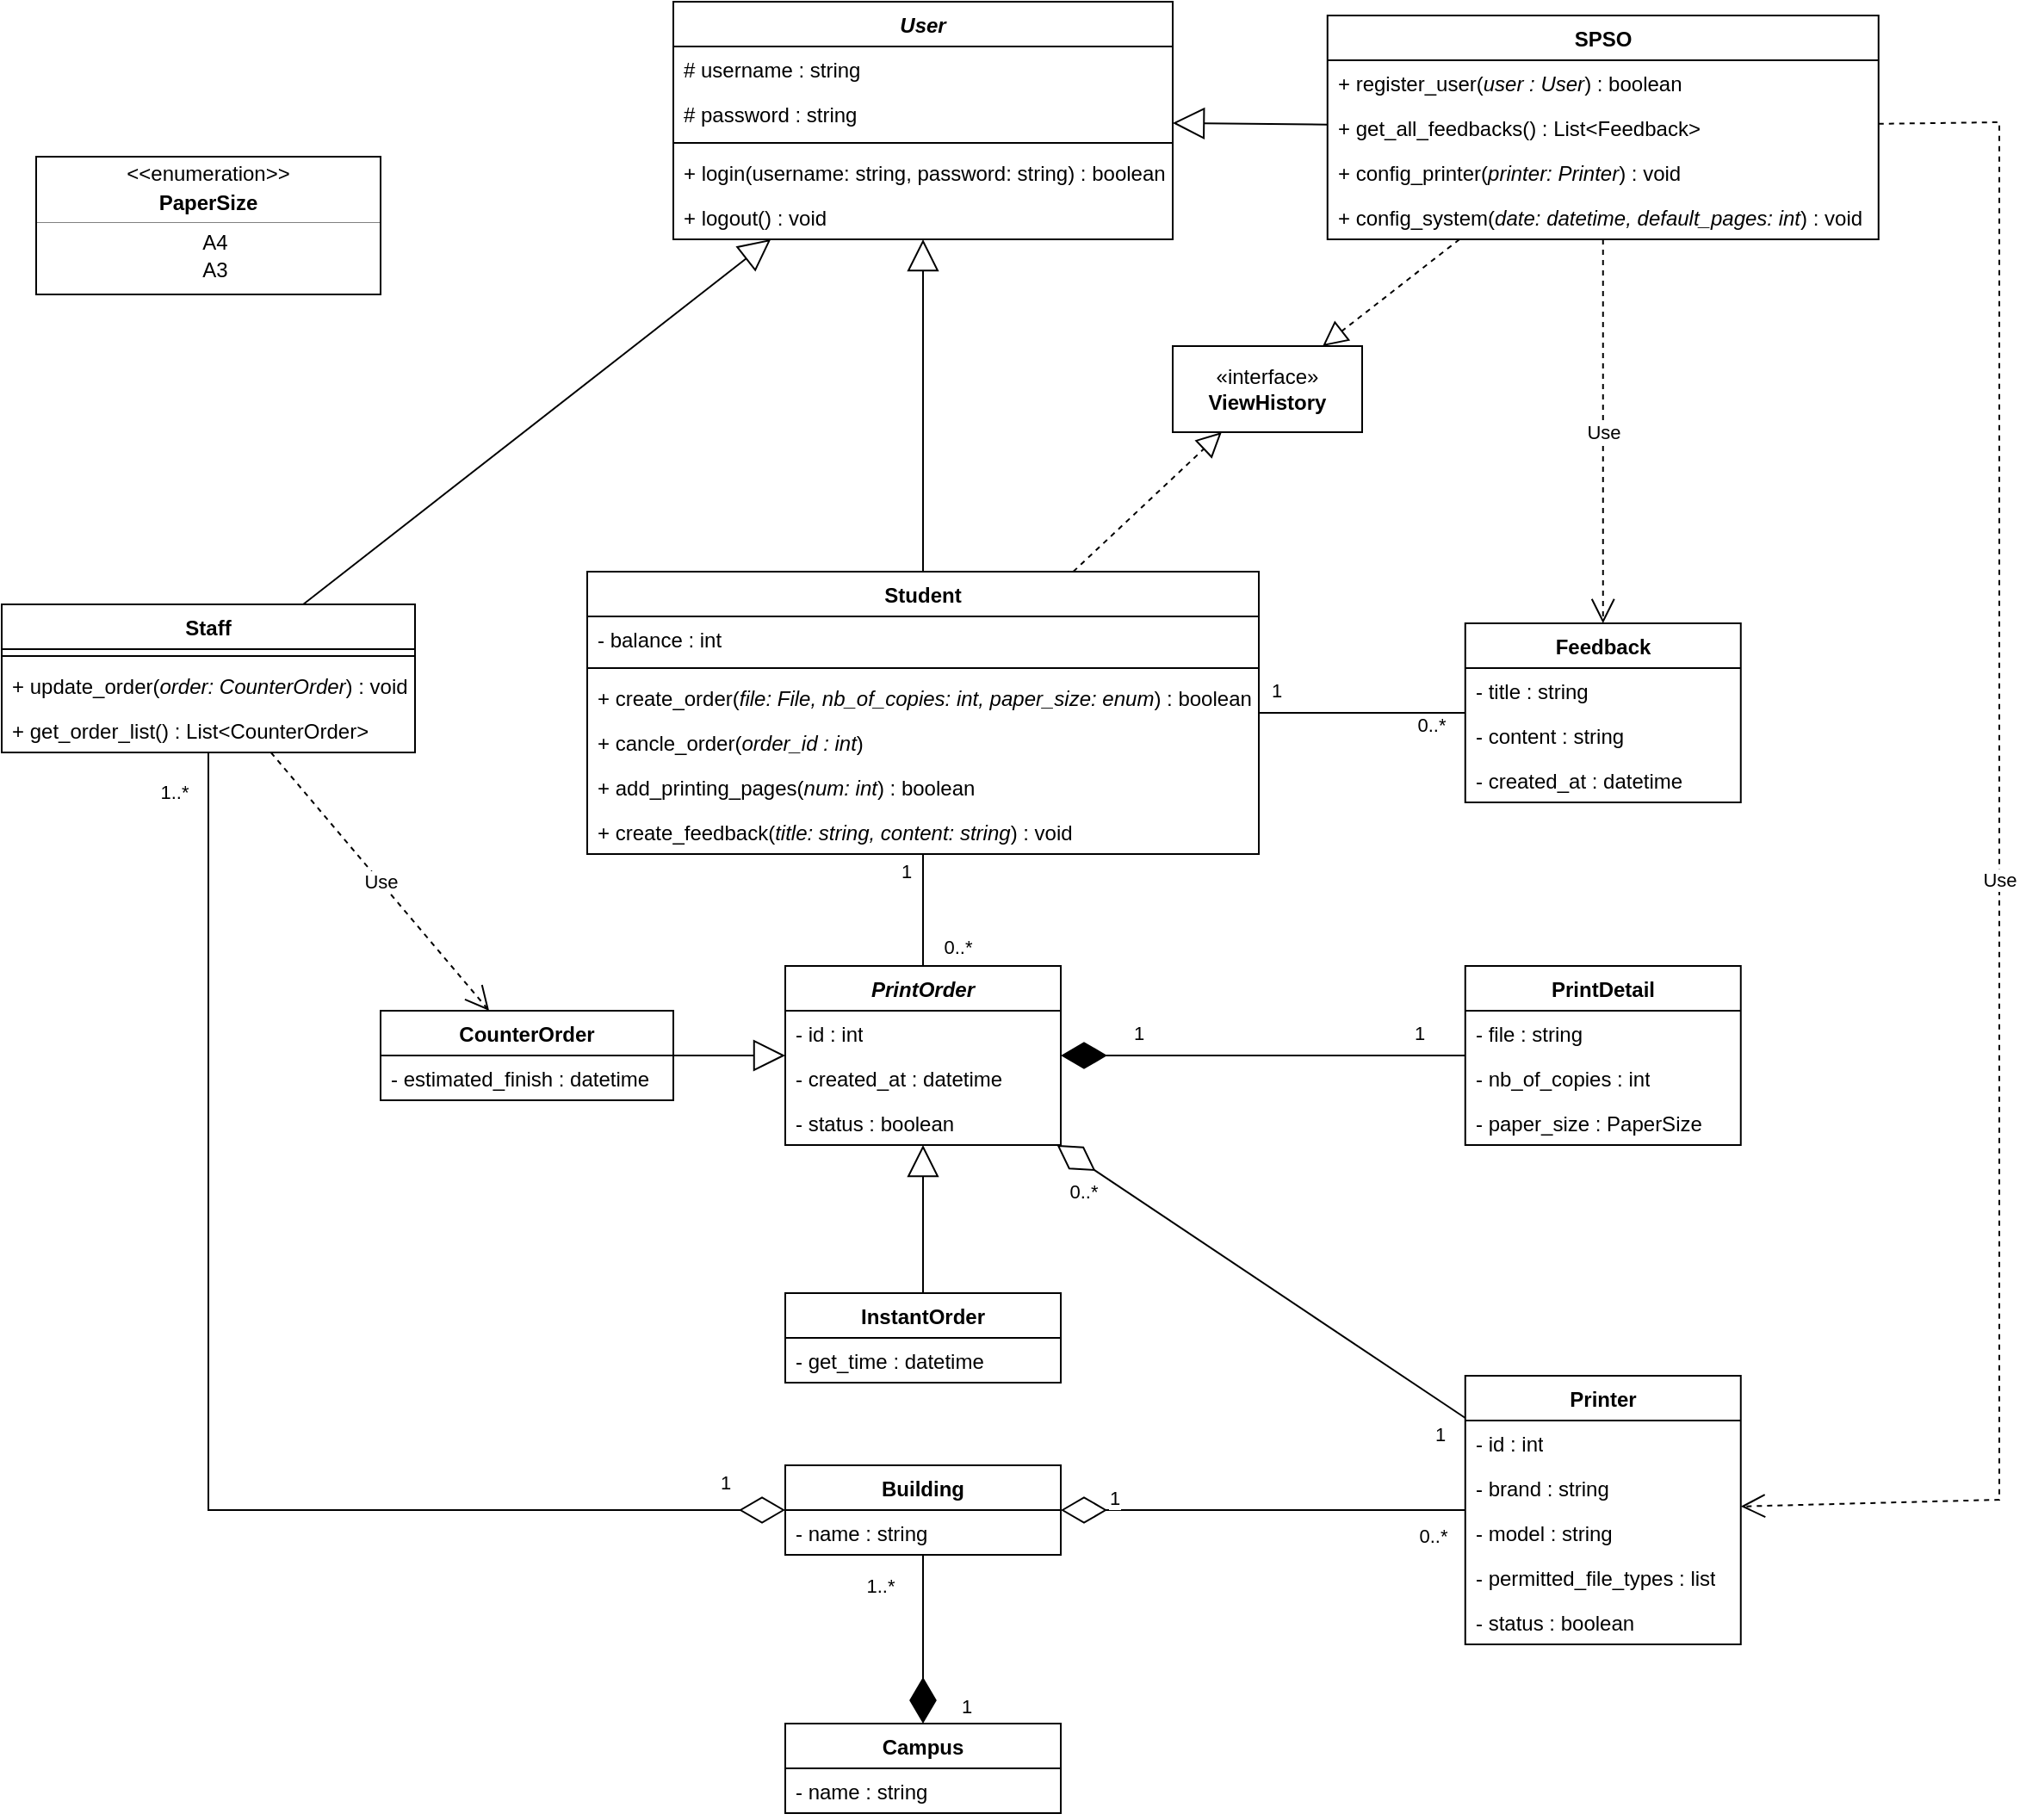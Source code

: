 <mxfile version="24.8.3">
  <diagram name="Trang-1" id="R7QnyIHVJCvonXuovxj-">
    <mxGraphModel dx="1926" dy="1877" grid="1" gridSize="10" guides="1" tooltips="1" connect="1" arrows="1" fold="1" page="1" pageScale="1" pageWidth="827" pageHeight="1169" math="0" shadow="0">
      <root>
        <mxCell id="0" />
        <mxCell id="1" parent="0" />
        <mxCell id="BREXki8vrTVY7rMbNAXE-2" value="&lt;i&gt;User&lt;/i&gt;" style="swimlane;fontStyle=1;align=center;verticalAlign=top;childLayout=stackLayout;horizontal=1;startSize=26;horizontalStack=0;resizeParent=1;resizeParentMax=0;resizeLast=0;collapsible=1;marginBottom=0;whiteSpace=wrap;html=1;" parent="1" vertex="1">
          <mxGeometry x="230" y="-20" width="290" height="138" as="geometry" />
        </mxCell>
        <mxCell id="BREXki8vrTVY7rMbNAXE-3" value="# username : string" style="text;strokeColor=none;fillColor=none;align=left;verticalAlign=top;spacingLeft=4;spacingRight=4;overflow=hidden;rotatable=0;points=[[0,0.5],[1,0.5]];portConstraint=eastwest;whiteSpace=wrap;html=1;" parent="BREXki8vrTVY7rMbNAXE-2" vertex="1">
          <mxGeometry y="26" width="290" height="26" as="geometry" />
        </mxCell>
        <mxCell id="SwU_xEo3G6D-vkzYV19e-13" value="# password : string" style="text;strokeColor=none;fillColor=none;align=left;verticalAlign=top;spacingLeft=4;spacingRight=4;overflow=hidden;rotatable=0;points=[[0,0.5],[1,0.5]];portConstraint=eastwest;whiteSpace=wrap;html=1;" parent="BREXki8vrTVY7rMbNAXE-2" vertex="1">
          <mxGeometry y="52" width="290" height="26" as="geometry" />
        </mxCell>
        <mxCell id="BREXki8vrTVY7rMbNAXE-4" value="" style="line;strokeWidth=1;fillColor=none;align=left;verticalAlign=middle;spacingTop=-1;spacingLeft=3;spacingRight=3;rotatable=0;labelPosition=right;points=[];portConstraint=eastwest;strokeColor=inherit;" parent="BREXki8vrTVY7rMbNAXE-2" vertex="1">
          <mxGeometry y="78" width="290" height="8" as="geometry" />
        </mxCell>
        <mxCell id="yJNHZ45TnXnJBEEuDK8V-1" value="+ login(username: string, password: string) : boolean" style="text;strokeColor=none;fillColor=none;align=left;verticalAlign=top;spacingLeft=4;spacingRight=4;overflow=hidden;rotatable=0;points=[[0,0.5],[1,0.5]];portConstraint=eastwest;whiteSpace=wrap;html=1;" parent="BREXki8vrTVY7rMbNAXE-2" vertex="1">
          <mxGeometry y="86" width="290" height="26" as="geometry" />
        </mxCell>
        <mxCell id="yJNHZ45TnXnJBEEuDK8V-2" value="+ logout() : void" style="text;strokeColor=none;fillColor=none;align=left;verticalAlign=top;spacingLeft=4;spacingRight=4;overflow=hidden;rotatable=0;points=[[0,0.5],[1,0.5]];portConstraint=eastwest;whiteSpace=wrap;html=1;" parent="BREXki8vrTVY7rMbNAXE-2" vertex="1">
          <mxGeometry y="112" width="290" height="26" as="geometry" />
        </mxCell>
        <mxCell id="BREXki8vrTVY7rMbNAXE-6" value="Staff" style="swimlane;fontStyle=1;align=center;verticalAlign=top;childLayout=stackLayout;horizontal=1;startSize=26;horizontalStack=0;resizeParent=1;resizeParentMax=0;resizeLast=0;collapsible=1;marginBottom=0;whiteSpace=wrap;html=1;" parent="1" vertex="1">
          <mxGeometry x="-160" y="330" width="240" height="86" as="geometry" />
        </mxCell>
        <mxCell id="BREXki8vrTVY7rMbNAXE-8" value="" style="line;strokeWidth=1;fillColor=none;align=left;verticalAlign=middle;spacingTop=-1;spacingLeft=3;spacingRight=3;rotatable=0;labelPosition=right;points=[];portConstraint=eastwest;strokeColor=inherit;" parent="BREXki8vrTVY7rMbNAXE-6" vertex="1">
          <mxGeometry y="26" width="240" height="8" as="geometry" />
        </mxCell>
        <mxCell id="BREXki8vrTVY7rMbNAXE-9" value="+ update_order(&lt;i&gt;order: CounterOrder&lt;/i&gt;) : void" style="text;strokeColor=none;fillColor=none;align=left;verticalAlign=top;spacingLeft=4;spacingRight=4;overflow=hidden;rotatable=0;points=[[0,0.5],[1,0.5]];portConstraint=eastwest;whiteSpace=wrap;html=1;" parent="BREXki8vrTVY7rMbNAXE-6" vertex="1">
          <mxGeometry y="34" width="240" height="26" as="geometry" />
        </mxCell>
        <mxCell id="SwU_xEo3G6D-vkzYV19e-18" value="+ get_order_list() : List&amp;lt;CounterOrder&amp;gt;" style="text;strokeColor=none;fillColor=none;align=left;verticalAlign=top;spacingLeft=4;spacingRight=4;overflow=hidden;rotatable=0;points=[[0,0.5],[1,0.5]];portConstraint=eastwest;whiteSpace=wrap;html=1;" parent="BREXki8vrTVY7rMbNAXE-6" vertex="1">
          <mxGeometry y="60" width="240" height="26" as="geometry" />
        </mxCell>
        <mxCell id="BREXki8vrTVY7rMbNAXE-10" value="Student" style="swimlane;fontStyle=1;align=center;verticalAlign=top;childLayout=stackLayout;horizontal=1;startSize=26;horizontalStack=0;resizeParent=1;resizeParentMax=0;resizeLast=0;collapsible=1;marginBottom=0;whiteSpace=wrap;html=1;" parent="1" vertex="1">
          <mxGeometry x="180" y="311" width="390" height="164" as="geometry" />
        </mxCell>
        <mxCell id="BREXki8vrTVY7rMbNAXE-11" value="- balance : int" style="text;strokeColor=none;fillColor=none;align=left;verticalAlign=top;spacingLeft=4;spacingRight=4;overflow=hidden;rotatable=0;points=[[0,0.5],[1,0.5]];portConstraint=eastwest;whiteSpace=wrap;html=1;" parent="BREXki8vrTVY7rMbNAXE-10" vertex="1">
          <mxGeometry y="26" width="390" height="26" as="geometry" />
        </mxCell>
        <mxCell id="BREXki8vrTVY7rMbNAXE-12" value="" style="line;strokeWidth=1;fillColor=none;align=left;verticalAlign=middle;spacingTop=-1;spacingLeft=3;spacingRight=3;rotatable=0;labelPosition=right;points=[];portConstraint=eastwest;strokeColor=inherit;" parent="BREXki8vrTVY7rMbNAXE-10" vertex="1">
          <mxGeometry y="52" width="390" height="8" as="geometry" />
        </mxCell>
        <mxCell id="yJNHZ45TnXnJBEEuDK8V-3" value="+ create_order(&lt;i&gt;file: File, nb_of_copies: int, paper_size: enum&lt;/i&gt;) : boolean" style="text;strokeColor=none;fillColor=none;align=left;verticalAlign=top;spacingLeft=4;spacingRight=4;overflow=hidden;rotatable=0;points=[[0,0.5],[1,0.5]];portConstraint=eastwest;whiteSpace=wrap;html=1;" parent="BREXki8vrTVY7rMbNAXE-10" vertex="1">
          <mxGeometry y="60" width="390" height="26" as="geometry" />
        </mxCell>
        <mxCell id="yJNHZ45TnXnJBEEuDK8V-4" value="+ cancle_order(&lt;i&gt;order_id : int&lt;/i&gt;)" style="text;strokeColor=none;fillColor=none;align=left;verticalAlign=top;spacingLeft=4;spacingRight=4;overflow=hidden;rotatable=0;points=[[0,0.5],[1,0.5]];portConstraint=eastwest;whiteSpace=wrap;html=1;" parent="BREXki8vrTVY7rMbNAXE-10" vertex="1">
          <mxGeometry y="86" width="390" height="26" as="geometry" />
        </mxCell>
        <mxCell id="yJNHZ45TnXnJBEEuDK8V-5" value="+ add_printing_pages(&lt;i&gt;num: int&lt;/i&gt;) : boolean" style="text;strokeColor=none;fillColor=none;align=left;verticalAlign=top;spacingLeft=4;spacingRight=4;overflow=hidden;rotatable=0;points=[[0,0.5],[1,0.5]];portConstraint=eastwest;whiteSpace=wrap;html=1;" parent="BREXki8vrTVY7rMbNAXE-10" vertex="1">
          <mxGeometry y="112" width="390" height="26" as="geometry" />
        </mxCell>
        <mxCell id="yJNHZ45TnXnJBEEuDK8V-6" value="+ create_feedback(&lt;i&gt;title: string, content: string&lt;/i&gt;) : void" style="text;strokeColor=none;fillColor=none;align=left;verticalAlign=top;spacingLeft=4;spacingRight=4;overflow=hidden;rotatable=0;points=[[0,0.5],[1,0.5]];portConstraint=eastwest;whiteSpace=wrap;html=1;" parent="BREXki8vrTVY7rMbNAXE-10" vertex="1">
          <mxGeometry y="138" width="390" height="26" as="geometry" />
        </mxCell>
        <mxCell id="BREXki8vrTVY7rMbNAXE-18" value="&lt;i&gt;PrintOrder&lt;/i&gt;" style="swimlane;fontStyle=1;align=center;verticalAlign=top;childLayout=stackLayout;horizontal=1;startSize=26;horizontalStack=0;resizeParent=1;resizeParentMax=0;resizeLast=0;collapsible=1;marginBottom=0;whiteSpace=wrap;html=1;" parent="1" vertex="1">
          <mxGeometry x="295" y="540" width="160" height="104" as="geometry" />
        </mxCell>
        <mxCell id="lZasIDPobjpLnlbIvVv0-2" value="- id : int" style="text;strokeColor=none;fillColor=none;align=left;verticalAlign=top;spacingLeft=4;spacingRight=4;overflow=hidden;rotatable=0;points=[[0,0.5],[1,0.5]];portConstraint=eastwest;whiteSpace=wrap;html=1;" parent="BREXki8vrTVY7rMbNAXE-18" vertex="1">
          <mxGeometry y="26" width="160" height="26" as="geometry" />
        </mxCell>
        <mxCell id="BREXki8vrTVY7rMbNAXE-19" value="- created_at : datetime" style="text;strokeColor=none;fillColor=none;align=left;verticalAlign=top;spacingLeft=4;spacingRight=4;overflow=hidden;rotatable=0;points=[[0,0.5],[1,0.5]];portConstraint=eastwest;whiteSpace=wrap;html=1;" parent="BREXki8vrTVY7rMbNAXE-18" vertex="1">
          <mxGeometry y="52" width="160" height="26" as="geometry" />
        </mxCell>
        <mxCell id="SwU_xEo3G6D-vkzYV19e-41" value="- status : boolean" style="text;strokeColor=none;fillColor=none;align=left;verticalAlign=top;spacingLeft=4;spacingRight=4;overflow=hidden;rotatable=0;points=[[0,0.5],[1,0.5]];portConstraint=eastwest;whiteSpace=wrap;html=1;" parent="BREXki8vrTVY7rMbNAXE-18" vertex="1">
          <mxGeometry y="78" width="160" height="26" as="geometry" />
        </mxCell>
        <mxCell id="BREXki8vrTVY7rMbNAXE-22" value="CounterOrder" style="swimlane;fontStyle=1;align=center;verticalAlign=top;childLayout=stackLayout;horizontal=1;startSize=26;horizontalStack=0;resizeParent=1;resizeParentMax=0;resizeLast=0;collapsible=1;marginBottom=0;whiteSpace=wrap;html=1;" parent="1" vertex="1">
          <mxGeometry x="60" y="566" width="170" height="52" as="geometry" />
        </mxCell>
        <mxCell id="SwU_xEo3G6D-vkzYV19e-40" value="- estimated_finish : datetime" style="text;strokeColor=none;fillColor=none;align=left;verticalAlign=top;spacingLeft=4;spacingRight=4;overflow=hidden;rotatable=0;points=[[0,0.5],[1,0.5]];portConstraint=eastwest;whiteSpace=wrap;html=1;" parent="BREXki8vrTVY7rMbNAXE-22" vertex="1">
          <mxGeometry y="26" width="170" height="26" as="geometry" />
        </mxCell>
        <mxCell id="BREXki8vrTVY7rMbNAXE-26" value="InstantOrder" style="swimlane;fontStyle=1;align=center;verticalAlign=top;childLayout=stackLayout;horizontal=1;startSize=26;horizontalStack=0;resizeParent=1;resizeParentMax=0;resizeLast=0;collapsible=1;marginBottom=0;whiteSpace=wrap;html=1;" parent="1" vertex="1">
          <mxGeometry x="295" y="730" width="160" height="52" as="geometry" />
        </mxCell>
        <mxCell id="BREXki8vrTVY7rMbNAXE-27" value="- get_time : datetime" style="text;strokeColor=none;fillColor=none;align=left;verticalAlign=top;spacingLeft=4;spacingRight=4;overflow=hidden;rotatable=0;points=[[0,0.5],[1,0.5]];portConstraint=eastwest;whiteSpace=wrap;html=1;" parent="BREXki8vrTVY7rMbNAXE-26" vertex="1">
          <mxGeometry y="26" width="160" height="26" as="geometry" />
        </mxCell>
        <mxCell id="BREXki8vrTVY7rMbNAXE-30" value="Printer" style="swimlane;fontStyle=1;align=center;verticalAlign=top;childLayout=stackLayout;horizontal=1;startSize=26;horizontalStack=0;resizeParent=1;resizeParentMax=0;resizeLast=0;collapsible=1;marginBottom=0;whiteSpace=wrap;html=1;" parent="1" vertex="1">
          <mxGeometry x="689.88" y="778" width="160" height="156" as="geometry" />
        </mxCell>
        <mxCell id="BREXki8vrTVY7rMbNAXE-31" value="- id : int" style="text;strokeColor=none;fillColor=none;align=left;verticalAlign=top;spacingLeft=4;spacingRight=4;overflow=hidden;rotatable=0;points=[[0,0.5],[1,0.5]];portConstraint=eastwest;whiteSpace=wrap;html=1;" parent="BREXki8vrTVY7rMbNAXE-30" vertex="1">
          <mxGeometry y="26" width="160" height="26" as="geometry" />
        </mxCell>
        <mxCell id="SwU_xEo3G6D-vkzYV19e-19" value="- brand : string" style="text;strokeColor=none;fillColor=none;align=left;verticalAlign=top;spacingLeft=4;spacingRight=4;overflow=hidden;rotatable=0;points=[[0,0.5],[1,0.5]];portConstraint=eastwest;whiteSpace=wrap;html=1;" parent="BREXki8vrTVY7rMbNAXE-30" vertex="1">
          <mxGeometry y="52" width="160" height="26" as="geometry" />
        </mxCell>
        <mxCell id="SwU_xEo3G6D-vkzYV19e-21" value="- model : string" style="text;strokeColor=none;fillColor=none;align=left;verticalAlign=top;spacingLeft=4;spacingRight=4;overflow=hidden;rotatable=0;points=[[0,0.5],[1,0.5]];portConstraint=eastwest;whiteSpace=wrap;html=1;" parent="BREXki8vrTVY7rMbNAXE-30" vertex="1">
          <mxGeometry y="78" width="160" height="26" as="geometry" />
        </mxCell>
        <mxCell id="SwU_xEo3G6D-vkzYV19e-22" value="- permitted_file_types : list" style="text;strokeColor=none;fillColor=none;align=left;verticalAlign=top;spacingLeft=4;spacingRight=4;overflow=hidden;rotatable=0;points=[[0,0.5],[1,0.5]];portConstraint=eastwest;whiteSpace=wrap;html=1;" parent="BREXki8vrTVY7rMbNAXE-30" vertex="1">
          <mxGeometry y="104" width="160" height="26" as="geometry" />
        </mxCell>
        <mxCell id="SwU_xEo3G6D-vkzYV19e-23" value="- status : boolean" style="text;strokeColor=none;fillColor=none;align=left;verticalAlign=top;spacingLeft=4;spacingRight=4;overflow=hidden;rotatable=0;points=[[0,0.5],[1,0.5]];portConstraint=eastwest;whiteSpace=wrap;html=1;" parent="BREXki8vrTVY7rMbNAXE-30" vertex="1">
          <mxGeometry y="130" width="160" height="26" as="geometry" />
        </mxCell>
        <mxCell id="BREXki8vrTVY7rMbNAXE-34" value="PrintDetail" style="swimlane;fontStyle=1;align=center;verticalAlign=top;childLayout=stackLayout;horizontal=1;startSize=26;horizontalStack=0;resizeParent=1;resizeParentMax=0;resizeLast=0;collapsible=1;marginBottom=0;whiteSpace=wrap;html=1;" parent="1" vertex="1">
          <mxGeometry x="689.88" y="540" width="160" height="104" as="geometry" />
        </mxCell>
        <mxCell id="SwU_xEo3G6D-vkzYV19e-17" value="- file : string" style="text;strokeColor=none;fillColor=none;align=left;verticalAlign=top;spacingLeft=4;spacingRight=4;overflow=hidden;rotatable=0;points=[[0,0.5],[1,0.5]];portConstraint=eastwest;whiteSpace=wrap;html=1;" parent="BREXki8vrTVY7rMbNAXE-34" vertex="1">
          <mxGeometry y="26" width="160" height="26" as="geometry" />
        </mxCell>
        <mxCell id="BREXki8vrTVY7rMbNAXE-35" value="- nb_of_copies : int" style="text;strokeColor=none;fillColor=none;align=left;verticalAlign=top;spacingLeft=4;spacingRight=4;overflow=hidden;rotatable=0;points=[[0,0.5],[1,0.5]];portConstraint=eastwest;whiteSpace=wrap;html=1;" parent="BREXki8vrTVY7rMbNAXE-34" vertex="1">
          <mxGeometry y="52" width="160" height="26" as="geometry" />
        </mxCell>
        <mxCell id="SwU_xEo3G6D-vkzYV19e-16" value="- paper_size : PaperSize" style="text;strokeColor=none;fillColor=none;align=left;verticalAlign=top;spacingLeft=4;spacingRight=4;overflow=hidden;rotatable=0;points=[[0,0.5],[1,0.5]];portConstraint=eastwest;whiteSpace=wrap;html=1;" parent="BREXki8vrTVY7rMbNAXE-34" vertex="1">
          <mxGeometry y="78" width="160" height="26" as="geometry" />
        </mxCell>
        <mxCell id="BREXki8vrTVY7rMbNAXE-47" value="" style="endArrow=block;endSize=16;endFill=0;html=1;rounded=0;" parent="1" source="BREXki8vrTVY7rMbNAXE-6" target="BREXki8vrTVY7rMbNAXE-2" edge="1">
          <mxGeometry width="160" relative="1" as="geometry">
            <mxPoint x="480" y="380" as="sourcePoint" />
            <mxPoint x="640" y="380" as="targetPoint" />
          </mxGeometry>
        </mxCell>
        <mxCell id="BREXki8vrTVY7rMbNAXE-48" value="" style="endArrow=block;endSize=16;endFill=0;html=1;rounded=0;" parent="1" source="BREXki8vrTVY7rMbNAXE-10" target="BREXki8vrTVY7rMbNAXE-2" edge="1">
          <mxGeometry width="160" relative="1" as="geometry">
            <mxPoint x="173" y="360" as="sourcePoint" />
            <mxPoint x="327" y="256" as="targetPoint" />
          </mxGeometry>
        </mxCell>
        <mxCell id="BREXki8vrTVY7rMbNAXE-49" value="" style="endArrow=block;endSize=16;endFill=0;html=1;rounded=0;" parent="1" source="BREXki8vrTVY7rMbNAXE-22" target="BREXki8vrTVY7rMbNAXE-18" edge="1">
          <mxGeometry width="160" relative="1" as="geometry">
            <mxPoint x="480" y="680" as="sourcePoint" />
            <mxPoint x="640" y="680" as="targetPoint" />
          </mxGeometry>
        </mxCell>
        <mxCell id="BREXki8vrTVY7rMbNAXE-50" value="" style="endArrow=block;endSize=16;endFill=0;html=1;rounded=0;" parent="1" source="BREXki8vrTVY7rMbNAXE-26" target="BREXki8vrTVY7rMbNAXE-18" edge="1">
          <mxGeometry width="160" relative="1" as="geometry">
            <mxPoint x="173" y="730" as="sourcePoint" />
            <mxPoint x="327" y="626" as="targetPoint" />
          </mxGeometry>
        </mxCell>
        <mxCell id="BREXki8vrTVY7rMbNAXE-51" value="Use" style="endArrow=open;endSize=12;dashed=1;html=1;rounded=0;" parent="1" source="BREXki8vrTVY7rMbNAXE-6" target="BREXki8vrTVY7rMbNAXE-22" edge="1">
          <mxGeometry width="160" relative="1" as="geometry">
            <mxPoint x="440" y="580" as="sourcePoint" />
            <mxPoint x="600" y="580" as="targetPoint" />
          </mxGeometry>
        </mxCell>
        <mxCell id="BREXki8vrTVY7rMbNAXE-52" value="" style="endArrow=diamondThin;endFill=0;endSize=24;html=1;rounded=0;" parent="1" source="BREXki8vrTVY7rMbNAXE-30" target="BREXki8vrTVY7rMbNAXE-18" edge="1">
          <mxGeometry width="160" relative="1" as="geometry">
            <mxPoint x="480" y="580" as="sourcePoint" />
            <mxPoint x="640" y="580" as="targetPoint" />
          </mxGeometry>
        </mxCell>
        <mxCell id="SwU_xEo3G6D-vkzYV19e-5" value="0..*" style="edgeLabel;html=1;align=center;verticalAlign=middle;resizable=0;points=[];" parent="BREXki8vrTVY7rMbNAXE-52" vertex="1" connectable="0">
          <mxGeometry x="0.773" y="2" relative="1" as="geometry">
            <mxPoint x="-11" y="7" as="offset" />
          </mxGeometry>
        </mxCell>
        <mxCell id="SwU_xEo3G6D-vkzYV19e-6" value="1" style="edgeLabel;html=1;align=center;verticalAlign=middle;resizable=0;points=[];" parent="BREXki8vrTVY7rMbNAXE-52" vertex="1" connectable="0">
          <mxGeometry x="-0.881" y="1" relative="1" as="geometry">
            <mxPoint y="18" as="offset" />
          </mxGeometry>
        </mxCell>
        <mxCell id="BREXki8vrTVY7rMbNAXE-53" value="" style="endArrow=diamondThin;endFill=1;endSize=24;html=1;rounded=0;" parent="1" source="BREXki8vrTVY7rMbNAXE-34" target="BREXki8vrTVY7rMbNAXE-18" edge="1">
          <mxGeometry width="160" relative="1" as="geometry">
            <mxPoint x="480" y="580" as="sourcePoint" />
            <mxPoint x="640" y="580" as="targetPoint" />
          </mxGeometry>
        </mxCell>
        <mxCell id="SwU_xEo3G6D-vkzYV19e-1" value="1" style="edgeLabel;html=1;align=center;verticalAlign=middle;resizable=0;points=[];" parent="BREXki8vrTVY7rMbNAXE-53" vertex="1" connectable="0">
          <mxGeometry x="0.733" relative="1" as="geometry">
            <mxPoint x="13" y="-13" as="offset" />
          </mxGeometry>
        </mxCell>
        <mxCell id="SwU_xEo3G6D-vkzYV19e-2" value="1" style="edgeLabel;html=1;align=center;verticalAlign=middle;resizable=0;points=[];" parent="BREXki8vrTVY7rMbNAXE-53" vertex="1" connectable="0">
          <mxGeometry x="-0.864" y="3" relative="1" as="geometry">
            <mxPoint x="-11" y="-16" as="offset" />
          </mxGeometry>
        </mxCell>
        <mxCell id="BREXki8vrTVY7rMbNAXE-54" value="" style="endArrow=none;html=1;rounded=0;" parent="1" source="BREXki8vrTVY7rMbNAXE-10" target="BREXki8vrTVY7rMbNAXE-18" edge="1">
          <mxGeometry relative="1" as="geometry">
            <mxPoint x="480" y="510" as="sourcePoint" />
            <mxPoint x="640" y="510" as="targetPoint" />
          </mxGeometry>
        </mxCell>
        <mxCell id="SwU_xEo3G6D-vkzYV19e-3" value="1" style="edgeLabel;html=1;align=center;verticalAlign=middle;resizable=0;points=[];" parent="BREXki8vrTVY7rMbNAXE-54" vertex="1" connectable="0">
          <mxGeometry x="-0.702" y="2" relative="1" as="geometry">
            <mxPoint x="-12" as="offset" />
          </mxGeometry>
        </mxCell>
        <mxCell id="SwU_xEo3G6D-vkzYV19e-4" value="0..*" style="edgeLabel;html=1;align=center;verticalAlign=middle;resizable=0;points=[];" parent="BREXki8vrTVY7rMbNAXE-54" vertex="1" connectable="0">
          <mxGeometry x="0.638" y="2" relative="1" as="geometry">
            <mxPoint x="18" y="1" as="offset" />
          </mxGeometry>
        </mxCell>
        <mxCell id="BREXki8vrTVY7rMbNAXE-57" value="SPSO" style="swimlane;fontStyle=1;align=center;verticalAlign=top;childLayout=stackLayout;horizontal=1;startSize=26;horizontalStack=0;resizeParent=1;resizeParentMax=0;resizeLast=0;collapsible=1;marginBottom=0;whiteSpace=wrap;html=1;" parent="1" vertex="1">
          <mxGeometry x="609.88" y="-12" width="320" height="130" as="geometry" />
        </mxCell>
        <mxCell id="SwU_xEo3G6D-vkzYV19e-37" value="+ register_user(&lt;i&gt;user : User&lt;/i&gt;) : boolean" style="text;strokeColor=none;fillColor=none;align=left;verticalAlign=top;spacingLeft=4;spacingRight=4;overflow=hidden;rotatable=0;points=[[0,0.5],[1,0.5]];portConstraint=eastwest;whiteSpace=wrap;html=1;" parent="BREXki8vrTVY7rMbNAXE-57" vertex="1">
          <mxGeometry y="26" width="320" height="26" as="geometry" />
        </mxCell>
        <mxCell id="BREXki8vrTVY7rMbNAXE-60" value="+ get_all_feedbacks() : List&amp;lt;Feedback&amp;gt;" style="text;strokeColor=none;fillColor=none;align=left;verticalAlign=top;spacingLeft=4;spacingRight=4;overflow=hidden;rotatable=0;points=[[0,0.5],[1,0.5]];portConstraint=eastwest;whiteSpace=wrap;html=1;" parent="BREXki8vrTVY7rMbNAXE-57" vertex="1">
          <mxGeometry y="52" width="320" height="26" as="geometry" />
        </mxCell>
        <mxCell id="SwU_xEo3G6D-vkzYV19e-38" value="+ config_printer(&lt;i&gt;printer: Printer&lt;/i&gt;) : void" style="text;strokeColor=none;fillColor=none;align=left;verticalAlign=top;spacingLeft=4;spacingRight=4;overflow=hidden;rotatable=0;points=[[0,0.5],[1,0.5]];portConstraint=eastwest;whiteSpace=wrap;html=1;" parent="BREXki8vrTVY7rMbNAXE-57" vertex="1">
          <mxGeometry y="78" width="320" height="26" as="geometry" />
        </mxCell>
        <mxCell id="SwU_xEo3G6D-vkzYV19e-36" value="+ config_system(&lt;i&gt;date: datetime, default_pages: int&lt;/i&gt;) : void" style="text;strokeColor=none;fillColor=none;align=left;verticalAlign=top;spacingLeft=4;spacingRight=4;overflow=hidden;rotatable=0;points=[[0,0.5],[1,0.5]];portConstraint=eastwest;whiteSpace=wrap;html=1;" parent="BREXki8vrTVY7rMbNAXE-57" vertex="1">
          <mxGeometry y="104" width="320" height="26" as="geometry" />
        </mxCell>
        <mxCell id="BREXki8vrTVY7rMbNAXE-61" value="" style="endArrow=block;endSize=16;endFill=0;html=1;rounded=0;" parent="1" source="BREXki8vrTVY7rMbNAXE-57" target="BREXki8vrTVY7rMbNAXE-2" edge="1">
          <mxGeometry width="160" relative="1" as="geometry">
            <mxPoint x="720" y="480" as="sourcePoint" />
            <mxPoint x="880" y="480" as="targetPoint" />
          </mxGeometry>
        </mxCell>
        <mxCell id="BREXki8vrTVY7rMbNAXE-62" value="Feedback" style="swimlane;fontStyle=1;align=center;verticalAlign=top;childLayout=stackLayout;horizontal=1;startSize=26;horizontalStack=0;resizeParent=1;resizeParentMax=0;resizeLast=0;collapsible=1;marginBottom=0;whiteSpace=wrap;html=1;" parent="1" vertex="1">
          <mxGeometry x="689.88" y="341" width="160" height="104" as="geometry" />
        </mxCell>
        <mxCell id="BREXki8vrTVY7rMbNAXE-63" value="- title : string" style="text;strokeColor=none;fillColor=none;align=left;verticalAlign=top;spacingLeft=4;spacingRight=4;overflow=hidden;rotatable=0;points=[[0,0.5],[1,0.5]];portConstraint=eastwest;whiteSpace=wrap;html=1;" parent="BREXki8vrTVY7rMbNAXE-62" vertex="1">
          <mxGeometry y="26" width="160" height="26" as="geometry" />
        </mxCell>
        <mxCell id="SwU_xEo3G6D-vkzYV19e-14" value="- content : string" style="text;strokeColor=none;fillColor=none;align=left;verticalAlign=top;spacingLeft=4;spacingRight=4;overflow=hidden;rotatable=0;points=[[0,0.5],[1,0.5]];portConstraint=eastwest;whiteSpace=wrap;html=1;" parent="BREXki8vrTVY7rMbNAXE-62" vertex="1">
          <mxGeometry y="52" width="160" height="26" as="geometry" />
        </mxCell>
        <mxCell id="SwU_xEo3G6D-vkzYV19e-15" value="- created_at : datetime" style="text;strokeColor=none;fillColor=none;align=left;verticalAlign=top;spacingLeft=4;spacingRight=4;overflow=hidden;rotatable=0;points=[[0,0.5],[1,0.5]];portConstraint=eastwest;whiteSpace=wrap;html=1;" parent="BREXki8vrTVY7rMbNAXE-62" vertex="1">
          <mxGeometry y="78" width="160" height="26" as="geometry" />
        </mxCell>
        <mxCell id="BREXki8vrTVY7rMbNAXE-66" value="" style="endArrow=none;html=1;rounded=0;" parent="1" source="BREXki8vrTVY7rMbNAXE-10" target="BREXki8vrTVY7rMbNAXE-62" edge="1">
          <mxGeometry relative="1" as="geometry">
            <mxPoint x="720" y="480" as="sourcePoint" />
            <mxPoint x="880" y="480" as="targetPoint" />
          </mxGeometry>
        </mxCell>
        <mxCell id="SwU_xEo3G6D-vkzYV19e-7" value="1" style="edgeLabel;html=1;align=center;verticalAlign=middle;resizable=0;points=[];" parent="BREXki8vrTVY7rMbNAXE-66" vertex="1" connectable="0">
          <mxGeometry x="-0.857" y="-3" relative="1" as="geometry">
            <mxPoint x="1" y="-16" as="offset" />
          </mxGeometry>
        </mxCell>
        <mxCell id="SwU_xEo3G6D-vkzYV19e-8" value="0..*" style="edgeLabel;html=1;align=center;verticalAlign=middle;resizable=0;points=[];" parent="BREXki8vrTVY7rMbNAXE-66" vertex="1" connectable="0">
          <mxGeometry x="0.814" y="-1" relative="1" as="geometry">
            <mxPoint x="-9" y="6" as="offset" />
          </mxGeometry>
        </mxCell>
        <mxCell id="BREXki8vrTVY7rMbNAXE-69" value="Use" style="endArrow=open;endSize=12;dashed=1;html=1;rounded=0;" parent="1" source="BREXki8vrTVY7rMbNAXE-57" target="BREXki8vrTVY7rMbNAXE-62" edge="1">
          <mxGeometry width="160" relative="1" as="geometry">
            <mxPoint x="819.88" y="480" as="sourcePoint" />
            <mxPoint x="979.88" y="480" as="targetPoint" />
          </mxGeometry>
        </mxCell>
        <mxCell id="BREXki8vrTVY7rMbNAXE-73" value="«interface»&lt;br&gt;&lt;b&gt;ViewHistory&lt;/b&gt;" style="html=1;whiteSpace=wrap;" parent="1" vertex="1">
          <mxGeometry x="520" y="180" width="110" height="50" as="geometry" />
        </mxCell>
        <mxCell id="BREXki8vrTVY7rMbNAXE-74" value="" style="endArrow=block;dashed=1;endFill=0;endSize=12;html=1;rounded=0;" parent="1" source="BREXki8vrTVY7rMbNAXE-10" target="BREXki8vrTVY7rMbNAXE-73" edge="1">
          <mxGeometry width="160" relative="1" as="geometry">
            <mxPoint x="630" y="520" as="sourcePoint" />
            <mxPoint x="790" y="520" as="targetPoint" />
          </mxGeometry>
        </mxCell>
        <mxCell id="BREXki8vrTVY7rMbNAXE-75" value="" style="endArrow=block;dashed=1;endFill=0;endSize=12;html=1;rounded=0;" parent="1" source="BREXki8vrTVY7rMbNAXE-57" target="BREXki8vrTVY7rMbNAXE-73" edge="1">
          <mxGeometry width="160" relative="1" as="geometry">
            <mxPoint x="470" y="365" as="sourcePoint" />
            <mxPoint x="543" y="330" as="targetPoint" />
          </mxGeometry>
        </mxCell>
        <mxCell id="SwU_xEo3G6D-vkzYV19e-25" value="Building" style="swimlane;fontStyle=1;align=center;verticalAlign=top;childLayout=stackLayout;horizontal=1;startSize=26;horizontalStack=0;resizeParent=1;resizeParentMax=0;resizeLast=0;collapsible=1;marginBottom=0;whiteSpace=wrap;html=1;" parent="1" vertex="1">
          <mxGeometry x="295" y="830" width="160" height="52" as="geometry" />
        </mxCell>
        <mxCell id="SwU_xEo3G6D-vkzYV19e-26" value="- name : string" style="text;strokeColor=none;fillColor=none;align=left;verticalAlign=top;spacingLeft=4;spacingRight=4;overflow=hidden;rotatable=0;points=[[0,0.5],[1,0.5]];portConstraint=eastwest;whiteSpace=wrap;html=1;" parent="SwU_xEo3G6D-vkzYV19e-25" vertex="1">
          <mxGeometry y="26" width="160" height="26" as="geometry" />
        </mxCell>
        <mxCell id="SwU_xEo3G6D-vkzYV19e-29" value="Campus" style="swimlane;fontStyle=1;align=center;verticalAlign=top;childLayout=stackLayout;horizontal=1;startSize=26;horizontalStack=0;resizeParent=1;resizeParentMax=0;resizeLast=0;collapsible=1;marginBottom=0;whiteSpace=wrap;html=1;" parent="1" vertex="1">
          <mxGeometry x="295" y="980" width="160" height="52" as="geometry" />
        </mxCell>
        <mxCell id="SwU_xEo3G6D-vkzYV19e-32" value="- name : string" style="text;strokeColor=none;fillColor=none;align=left;verticalAlign=top;spacingLeft=4;spacingRight=4;overflow=hidden;rotatable=0;points=[[0,0.5],[1,0.5]];portConstraint=eastwest;whiteSpace=wrap;html=1;" parent="SwU_xEo3G6D-vkzYV19e-29" vertex="1">
          <mxGeometry y="26" width="160" height="26" as="geometry" />
        </mxCell>
        <mxCell id="SwU_xEo3G6D-vkzYV19e-33" value="" style="endArrow=diamondThin;endFill=0;endSize=24;html=1;rounded=0;" parent="1" source="BREXki8vrTVY7rMbNAXE-30" target="SwU_xEo3G6D-vkzYV19e-25" edge="1">
          <mxGeometry width="160" relative="1" as="geometry">
            <mxPoint x="510" y="750" as="sourcePoint" />
            <mxPoint x="550" y="820" as="targetPoint" />
          </mxGeometry>
        </mxCell>
        <mxCell id="SwU_xEo3G6D-vkzYV19e-42" value="1" style="edgeLabel;html=1;align=center;verticalAlign=middle;resizable=0;points=[];" parent="SwU_xEo3G6D-vkzYV19e-33" vertex="1" connectable="0">
          <mxGeometry x="0.687" relative="1" as="geometry">
            <mxPoint x="-6" y="-7" as="offset" />
          </mxGeometry>
        </mxCell>
        <mxCell id="SwU_xEo3G6D-vkzYV19e-43" value="0..*" style="edgeLabel;html=1;align=center;verticalAlign=middle;resizable=0;points=[];" parent="SwU_xEo3G6D-vkzYV19e-33" vertex="1" connectable="0">
          <mxGeometry x="-0.782" y="-2" relative="1" as="geometry">
            <mxPoint x="6" y="17" as="offset" />
          </mxGeometry>
        </mxCell>
        <mxCell id="SwU_xEo3G6D-vkzYV19e-34" value="" style="endArrow=diamondThin;endFill=1;endSize=24;html=1;rounded=0;" parent="1" source="SwU_xEo3G6D-vkzYV19e-25" target="SwU_xEo3G6D-vkzYV19e-29" edge="1">
          <mxGeometry width="160" relative="1" as="geometry">
            <mxPoint x="510" y="750" as="sourcePoint" />
            <mxPoint x="670" y="750" as="targetPoint" />
          </mxGeometry>
        </mxCell>
        <mxCell id="SwU_xEo3G6D-vkzYV19e-44" value="1" style="edgeLabel;html=1;align=center;verticalAlign=middle;resizable=0;points=[];" parent="SwU_xEo3G6D-vkzYV19e-34" vertex="1" connectable="0">
          <mxGeometry x="0.367" y="-1" relative="1" as="geometry">
            <mxPoint x="26" y="21" as="offset" />
          </mxGeometry>
        </mxCell>
        <mxCell id="SwU_xEo3G6D-vkzYV19e-45" value="1..*" style="edgeLabel;html=1;align=center;verticalAlign=middle;resizable=0;points=[];" parent="SwU_xEo3G6D-vkzYV19e-34" vertex="1" connectable="0">
          <mxGeometry x="-0.782" y="-1" relative="1" as="geometry">
            <mxPoint x="-24" y="7" as="offset" />
          </mxGeometry>
        </mxCell>
        <mxCell id="lZasIDPobjpLnlbIvVv0-15" value="Use" style="endArrow=open;endSize=12;dashed=1;html=1;rounded=0;" parent="1" source="BREXki8vrTVY7rMbNAXE-57" target="BREXki8vrTVY7rMbNAXE-30" edge="1">
          <mxGeometry width="160" relative="1" as="geometry">
            <mxPoint x="440" y="450" as="sourcePoint" />
            <mxPoint x="600" y="450" as="targetPoint" />
            <Array as="points">
              <mxPoint x="1000" y="50" />
              <mxPoint x="1000" y="850" />
            </Array>
          </mxGeometry>
        </mxCell>
        <mxCell id="lZasIDPobjpLnlbIvVv0-17" value="" style="endArrow=diamondThin;endFill=0;endSize=24;html=1;rounded=0;" parent="1" source="BREXki8vrTVY7rMbNAXE-6" target="SwU_xEo3G6D-vkzYV19e-25" edge="1">
          <mxGeometry width="160" relative="1" as="geometry">
            <mxPoint x="700" y="813" as="sourcePoint" />
            <mxPoint x="463" y="654" as="targetPoint" />
            <Array as="points">
              <mxPoint x="-40" y="856" />
            </Array>
          </mxGeometry>
        </mxCell>
        <mxCell id="lZasIDPobjpLnlbIvVv0-18" value="1" style="edgeLabel;html=1;align=center;verticalAlign=middle;resizable=0;points=[];" parent="lZasIDPobjpLnlbIvVv0-17" vertex="1" connectable="0">
          <mxGeometry x="0.773" y="2" relative="1" as="geometry">
            <mxPoint x="53" y="-14" as="offset" />
          </mxGeometry>
        </mxCell>
        <mxCell id="lZasIDPobjpLnlbIvVv0-19" value="1..*" style="edgeLabel;html=1;align=center;verticalAlign=middle;resizable=0;points=[];" parent="lZasIDPobjpLnlbIvVv0-17" vertex="1" connectable="0">
          <mxGeometry x="-0.881" y="1" relative="1" as="geometry">
            <mxPoint x="-21" y="-23" as="offset" />
          </mxGeometry>
        </mxCell>
        <mxCell id="lZasIDPobjpLnlbIvVv0-20" value="" style="fontStyle=1;align=center;verticalAlign=middle;childLayout=stackLayout;horizontal=1;horizontalStack=0;resizeParent=1;resizeParentMax=0;resizeLast=0;marginBottom=0;" parent="1" vertex="1">
          <mxGeometry x="-140" y="70" width="200" height="80" as="geometry" />
        </mxCell>
        <mxCell id="lZasIDPobjpLnlbIvVv0-21" value="&amp;lt;&amp;lt;enumeration&amp;gt;&amp;gt;" style="html=1;align=center;spacing=0;verticalAlign=middle;strokeColor=none;fillColor=none;whiteSpace=wrap;" parent="lZasIDPobjpLnlbIvVv0-20" vertex="1">
          <mxGeometry width="200" height="20" as="geometry" />
        </mxCell>
        <mxCell id="lZasIDPobjpLnlbIvVv0-22" value="PaperSize" style="html=1;align=center;spacing=0;verticalAlign=middle;strokeColor=none;fillColor=none;whiteSpace=wrap;fontStyle=1;" parent="lZasIDPobjpLnlbIvVv0-20" vertex="1">
          <mxGeometry y="20" width="200" height="14" as="geometry" />
        </mxCell>
        <mxCell id="lZasIDPobjpLnlbIvVv0-23" value="" style="line;strokeWidth=0.25;fillColor=none;align=left;verticalAlign=middle;spacingTop=-1;spacingLeft=3;spacingRight=3;rotatable=0;labelPosition=right;points=[];portConstraint=eastwest;" parent="lZasIDPobjpLnlbIvVv0-20" vertex="1">
          <mxGeometry y="34" width="200" height="8" as="geometry" />
        </mxCell>
        <mxCell id="lZasIDPobjpLnlbIvVv0-24" value="A4" style="html=1;align=center;spacing=0;spacingLeft=8;verticalAlign=middle;strokeColor=none;fillColor=none;whiteSpace=wrap;" parent="lZasIDPobjpLnlbIvVv0-20" vertex="1">
          <mxGeometry y="42" width="200" height="16" as="geometry" />
        </mxCell>
        <mxCell id="lZasIDPobjpLnlbIvVv0-25" value="A3" style="html=1;align=center;spacing=0;spacingLeft=8;verticalAlign=middle;strokeColor=none;fillColor=none;whiteSpace=wrap;" parent="lZasIDPobjpLnlbIvVv0-20" vertex="1">
          <mxGeometry y="58" width="200" height="16" as="geometry" />
        </mxCell>
        <mxCell id="lZasIDPobjpLnlbIvVv0-26" value="" style="html=1;align=left;spacing=0;spacingLeft=8;verticalAlign=middle;strokeColor=none;fillColor=none;whiteSpace=wrap;" parent="lZasIDPobjpLnlbIvVv0-20" vertex="1">
          <mxGeometry y="74" width="200" height="6" as="geometry" />
        </mxCell>
      </root>
    </mxGraphModel>
  </diagram>
</mxfile>
